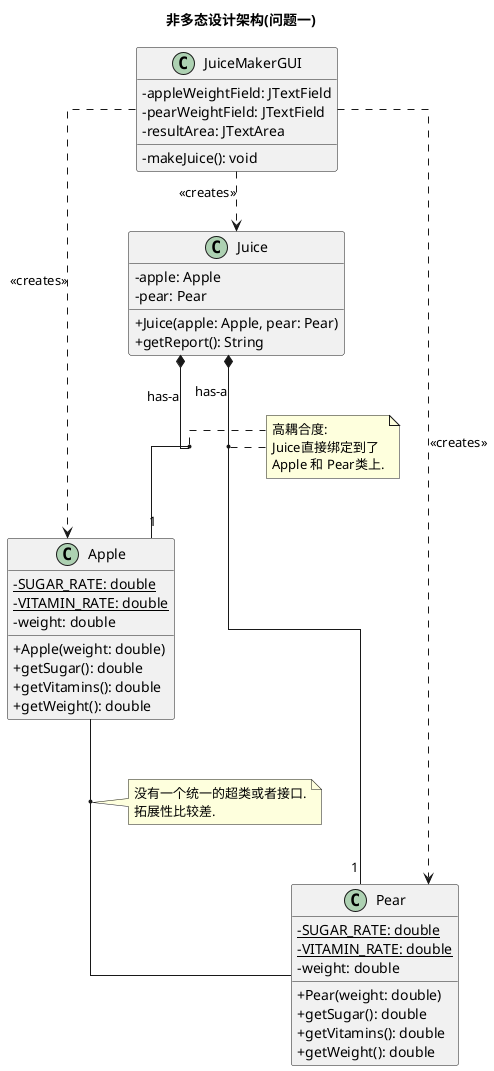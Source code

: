 @startuml
' --- 设置标题和样式 ---
title 非多态设计架构(问题一)
skinparam classAttributeIconSize 0
skinparam linetype ortho

' --- 定义类 ---
class Apple {
  - {static} SUGAR_RATE: double
  - {static} VITAMIN_RATE: double
  - weight: double
  + Apple(weight: double)
  + getSugar(): double
  + getVitamins(): double
  + getWeight(): double
}

class Pear {
  - {static} SUGAR_RATE: double
  - {static} VITAMIN_RATE: double
  - weight: double
  + Pear(weight: double)
  + getSugar(): double
  + getVitamins(): double
  + getWeight(): double
}

class Juice {
  - apple: Apple
  - pear: Pear
  + Juice(apple: Apple, pear: Pear)
  + getReport(): String
}

class JuiceMakerGUI {
  - appleWeightField: JTextField
  - pearWeightField: JTextField
  - resultArea: JTextArea
  - makeJuice(): void
}

' --- 定义关系 ---

' Juice 与具体的水果类是强耦合的组合关系
' 它"拥有"一个苹果和一个梨的实例
Juice *-- "1" Apple : has-a
Juice *-- "1" Pear : has-a

' GUI类依赖于模型类，因为它需要创建和使用它们
JuiceMakerGUI ..> Juice : <<creates>>
JuiceMakerGUI ..> Apple : <<creates>>
JuiceMakerGUI ..> Pear : <<creates>>

' --- 添加注释说明 ---
note "高耦合度:\nJuice直接绑定到了\nApple 和 Pear类上." as N1
(Juice, Apple) . N1
(Juice, Pear) . N1

note "没有一个统一的超类或者接口.\n拓展性比较差." as N2
(Apple, Pear) .. N2

@enduml